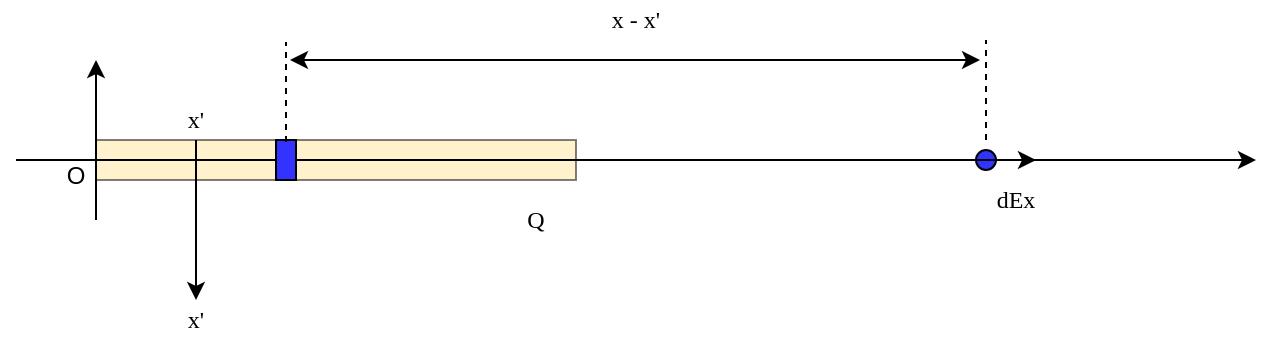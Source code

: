 <mxGraphModel dx="845" dy="671" grid="1" gridSize="10" guides="1" tooltips="1" connect="1" arrows="1" fold="1" page="1" pageScale="1" pageWidth="850" pageHeight="1100" background="#ffffff"><root><mxCell id="0"/><mxCell id="1" parent="0"/><mxCell id="30" value="" style="group" vertex="1" connectable="0" parent="1"><mxGeometry x="40" y="160" width="620" height="120" as="geometry"/></mxCell><mxCell id="27" value="" style="group" parent="30" vertex="1" connectable="0"><mxGeometry width="620" height="120" as="geometry"/></mxCell><mxCell id="2" value="" style="endArrow=classic;html=1;" parent="27" source="5" edge="1"><mxGeometry width="50" height="50" relative="1" as="geometry"><mxPoint x="-10" y="80" as="sourcePoint"/><mxPoint x="510" y="80" as="targetPoint"/></mxGeometry></mxCell><mxCell id="3" value="" style="rounded=0;whiteSpace=wrap;html=1;gradientColor=none;gradientDirection=east;fillColor=#FFE599;opacity=50;" parent="27" vertex="1"><mxGeometry x="40" y="70" width="240" height="20" as="geometry"/></mxCell><mxCell id="4" value="" style="endArrow=classic;html=1;" parent="27" edge="1"><mxGeometry width="50" height="50" relative="1" as="geometry"><mxPoint x="40" y="110" as="sourcePoint"/><mxPoint x="40" y="30" as="targetPoint"/></mxGeometry></mxCell><mxCell id="5" value="" style="ellipse;whiteSpace=wrap;html=1;aspect=fixed;fillColor=#3333FF;gradientColor=none;" parent="27" vertex="1"><mxGeometry x="480" y="75" width="10" height="10" as="geometry"/></mxCell><mxCell id="10" value="" style="endArrow=classic;html=1;" parent="27" edge="1"><mxGeometry width="50" height="50" relative="1" as="geometry"><mxPoint y="80" as="sourcePoint"/><mxPoint x="620" y="80" as="targetPoint"/></mxGeometry></mxCell><mxCell id="11" value="&lt;font face=&quot;Times New Roman&quot;&gt;dEx&lt;/font&gt;" style="text;html=1;strokeColor=none;fillColor=none;align=center;verticalAlign=middle;whiteSpace=wrap;rounded=0;" parent="27" vertex="1"><mxGeometry x="480" y="90" width="40" height="20" as="geometry"/></mxCell><mxCell id="13" value="" style="rounded=0;whiteSpace=wrap;html=1;fillColor=#3333FF;gradientColor=none;" parent="27" vertex="1"><mxGeometry x="130" y="70" width="10" height="20" as="geometry"/></mxCell><mxCell id="29" value="" style="edgeStyle=orthogonalEdgeStyle;rounded=0;html=1;jettySize=auto;orthogonalLoop=1;" edge="1" parent="27" source="16" target="28"><mxGeometry relative="1" as="geometry"/></mxCell><mxCell id="16" value="&lt;font face=&quot;Times New Roman&quot;&gt;x'&lt;/font&gt;" style="text;html=1;strokeColor=none;fillColor=none;align=center;verticalAlign=middle;whiteSpace=wrap;rounded=0;" parent="27" vertex="1"><mxGeometry x="70" y="50" width="40" height="20" as="geometry"/></mxCell><mxCell id="28" value="&lt;font face=&quot;Times New Roman&quot;&gt;x'&lt;/font&gt;" style="text;html=1;strokeColor=none;fillColor=none;align=center;verticalAlign=middle;whiteSpace=wrap;rounded=0;" vertex="1" parent="27"><mxGeometry x="70" y="150" width="40" height="20" as="geometry"/></mxCell><mxCell id="17" value="" style="endArrow=classic;startArrow=classic;html=1;" parent="27" edge="1"><mxGeometry width="50" height="50" relative="1" as="geometry"><mxPoint x="137" y="30" as="sourcePoint"/><mxPoint x="482" y="30" as="targetPoint"/></mxGeometry></mxCell><mxCell id="18" value="" style="endArrow=none;dashed=1;html=1;" parent="27" edge="1"><mxGeometry width="50" height="50" relative="1" as="geometry"><mxPoint x="485" y="70" as="sourcePoint"/><mxPoint x="485" y="20" as="targetPoint"/></mxGeometry></mxCell><mxCell id="19" value="" style="endArrow=none;dashed=1;html=1;" parent="27" edge="1"><mxGeometry width="50" height="50" relative="1" as="geometry"><mxPoint x="135" y="71" as="sourcePoint"/><mxPoint x="135" y="21" as="targetPoint"/></mxGeometry></mxCell><mxCell id="22" value="&lt;font face=&quot;Times New Roman&quot;&gt;x - x'&lt;/font&gt;" style="text;html=1;strokeColor=none;fillColor=none;align=center;verticalAlign=middle;whiteSpace=wrap;rounded=0;" parent="27" vertex="1"><mxGeometry x="290" width="40" height="20" as="geometry"/></mxCell><mxCell id="23" value="&lt;font face=&quot;Times New Roman&quot;&gt;Q&lt;/font&gt;" style="text;html=1;strokeColor=none;fillColor=none;align=center;verticalAlign=middle;whiteSpace=wrap;rounded=0;" parent="27" vertex="1"><mxGeometry x="240" y="100" width="40" height="20" as="geometry"/></mxCell><mxCell id="24" value="O" style="text;html=1;strokeColor=none;fillColor=none;align=center;verticalAlign=middle;whiteSpace=wrap;rounded=0;" parent="27" vertex="1"><mxGeometry x="10" y="78" width="40" height="20" as="geometry"/></mxCell><mxCell id="26" style="edgeStyle=orthogonalEdgeStyle;rounded=0;html=1;exitX=0.5;exitY=1;jettySize=auto;orthogonalLoop=1;" parent="27" source="24" target="24" edge="1"><mxGeometry relative="1" as="geometry"/></mxCell></root></mxGraphModel>